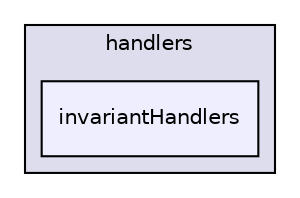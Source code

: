 digraph "/home/travis/build/hypro/hypro/src/hypro/algorithms/reachability/handlers/invariantHandlers" {
  compound=true
  node [ fontsize="10", fontname="Helvetica"];
  edge [ labelfontsize="10", labelfontname="Helvetica"];
  subgraph clusterdir_32033642301c2effdf6af876d53153c1 {
    graph [ bgcolor="#ddddee", pencolor="black", label="handlers" fontname="Helvetica", fontsize="10", URL="dir_32033642301c2effdf6af876d53153c1.html"]
  dir_50eabc8add9abcddc8f4875304878de8 [shape=box, label="invariantHandlers", style="filled", fillcolor="#eeeeff", pencolor="black", URL="dir_50eabc8add9abcddc8f4875304878de8.html"];
  }
}
